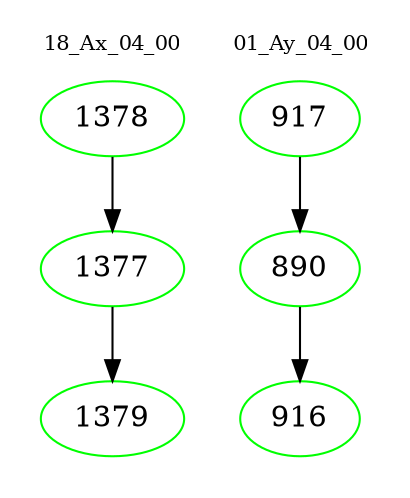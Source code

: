 digraph{
subgraph cluster_0 {
color = white
label = "18_Ax_04_00";
fontsize=10;
T0_1378 [label="1378", color="green"]
T0_1378 -> T0_1377 [color="black"]
T0_1377 [label="1377", color="green"]
T0_1377 -> T0_1379 [color="black"]
T0_1379 [label="1379", color="green"]
}
subgraph cluster_1 {
color = white
label = "01_Ay_04_00";
fontsize=10;
T1_917 [label="917", color="green"]
T1_917 -> T1_890 [color="black"]
T1_890 [label="890", color="green"]
T1_890 -> T1_916 [color="black"]
T1_916 [label="916", color="green"]
}
}
